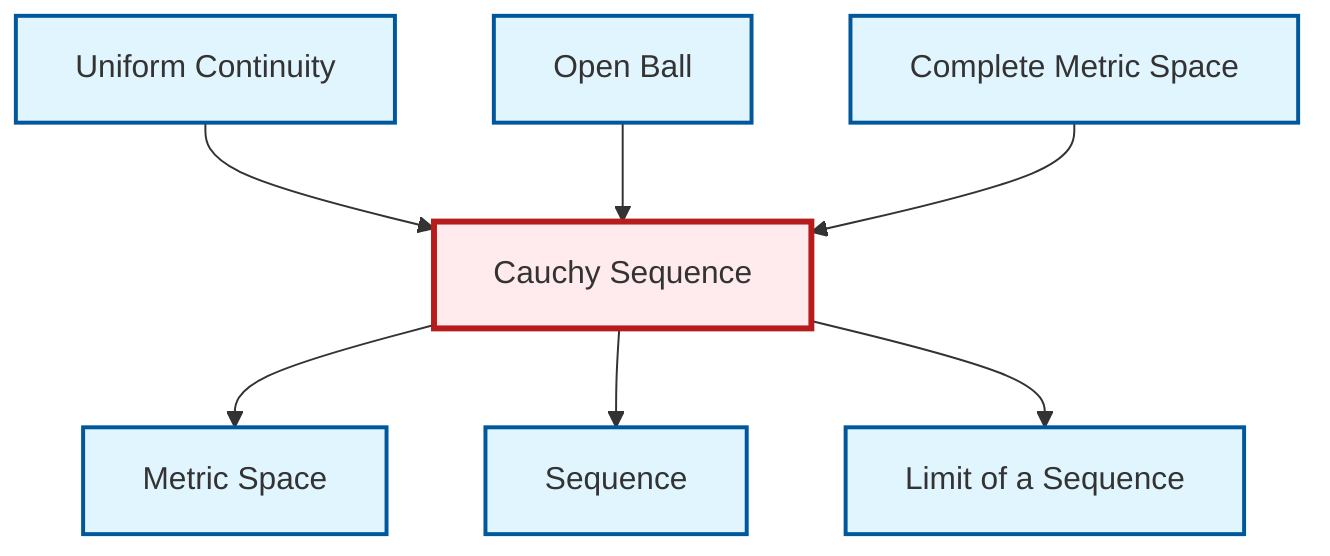 graph TD
    classDef definition fill:#e1f5fe,stroke:#01579b,stroke-width:2px
    classDef theorem fill:#f3e5f5,stroke:#4a148c,stroke-width:2px
    classDef axiom fill:#fff3e0,stroke:#e65100,stroke-width:2px
    classDef example fill:#e8f5e9,stroke:#1b5e20,stroke-width:2px
    classDef current fill:#ffebee,stroke:#b71c1c,stroke-width:3px
    def-sequence["Sequence"]:::definition
    def-limit["Limit of a Sequence"]:::definition
    def-cauchy-sequence["Cauchy Sequence"]:::definition
    def-uniform-continuity["Uniform Continuity"]:::definition
    def-open-ball["Open Ball"]:::definition
    def-complete-metric-space["Complete Metric Space"]:::definition
    def-metric-space["Metric Space"]:::definition
    def-cauchy-sequence --> def-metric-space
    def-cauchy-sequence --> def-sequence
    def-cauchy-sequence --> def-limit
    def-uniform-continuity --> def-cauchy-sequence
    def-open-ball --> def-cauchy-sequence
    def-complete-metric-space --> def-cauchy-sequence
    class def-cauchy-sequence current